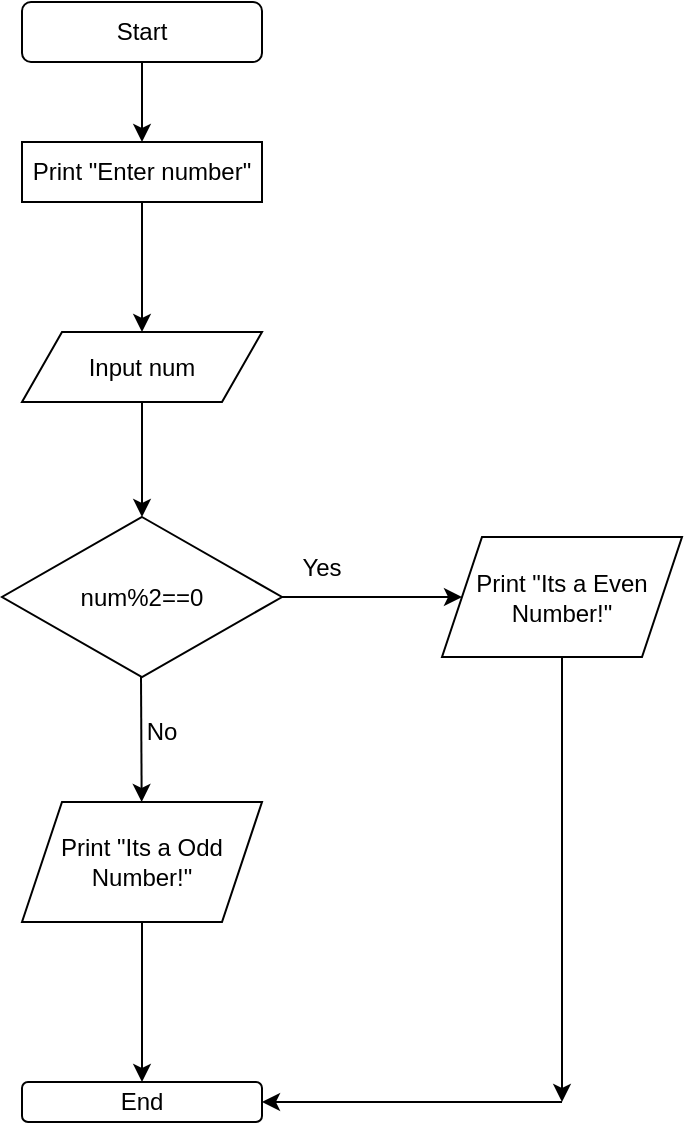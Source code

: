 <mxfile version="22.1.3" type="github">
  <diagram name="Page-1" id="PLQWS0teqKajwQMi2RkD">
    <mxGraphModel dx="858" dy="631" grid="1" gridSize="10" guides="1" tooltips="1" connect="1" arrows="1" fold="1" page="1" pageScale="1" pageWidth="850" pageHeight="1100" math="0" shadow="0">
      <root>
        <mxCell id="0" />
        <mxCell id="1" parent="0" />
        <mxCell id="5xqxqmqWbQ-hL986rjle-3" value="" style="edgeStyle=orthogonalEdgeStyle;rounded=0;orthogonalLoop=1;jettySize=auto;html=1;" edge="1" parent="1" source="5xqxqmqWbQ-hL986rjle-1">
          <mxGeometry relative="1" as="geometry">
            <mxPoint x="340" y="110" as="targetPoint" />
          </mxGeometry>
        </mxCell>
        <mxCell id="5xqxqmqWbQ-hL986rjle-1" value="Start" style="rounded=1;whiteSpace=wrap;html=1;" vertex="1" parent="1">
          <mxGeometry x="280" y="40" width="120" height="30" as="geometry" />
        </mxCell>
        <mxCell id="5xqxqmqWbQ-hL986rjle-6" value="" style="edgeStyle=orthogonalEdgeStyle;rounded=0;orthogonalLoop=1;jettySize=auto;html=1;" edge="1" parent="1" source="5xqxqmqWbQ-hL986rjle-4" target="5xqxqmqWbQ-hL986rjle-5">
          <mxGeometry relative="1" as="geometry" />
        </mxCell>
        <mxCell id="5xqxqmqWbQ-hL986rjle-4" value="Print &quot;Enter number&quot;" style="rounded=0;whiteSpace=wrap;html=1;" vertex="1" parent="1">
          <mxGeometry x="280" y="110" width="120" height="30" as="geometry" />
        </mxCell>
        <mxCell id="5xqxqmqWbQ-hL986rjle-8" value="" style="edgeStyle=orthogonalEdgeStyle;rounded=0;orthogonalLoop=1;jettySize=auto;html=1;" edge="1" parent="1" source="5xqxqmqWbQ-hL986rjle-5" target="5xqxqmqWbQ-hL986rjle-7">
          <mxGeometry relative="1" as="geometry" />
        </mxCell>
        <mxCell id="5xqxqmqWbQ-hL986rjle-5" value="Input num" style="shape=parallelogram;perimeter=parallelogramPerimeter;whiteSpace=wrap;html=1;fixedSize=1;rounded=0;" vertex="1" parent="1">
          <mxGeometry x="280" y="205" width="120" height="35" as="geometry" />
        </mxCell>
        <mxCell id="5xqxqmqWbQ-hL986rjle-7" value="num%2==0" style="rhombus;whiteSpace=wrap;html=1;rounded=0;" vertex="1" parent="1">
          <mxGeometry x="270" y="297.5" width="140" height="80" as="geometry" />
        </mxCell>
        <mxCell id="5xqxqmqWbQ-hL986rjle-24" value="" style="edgeStyle=orthogonalEdgeStyle;rounded=0;orthogonalLoop=1;jettySize=auto;html=1;" edge="1" parent="1" source="5xqxqmqWbQ-hL986rjle-11">
          <mxGeometry relative="1" as="geometry">
            <mxPoint x="550" y="590" as="targetPoint" />
          </mxGeometry>
        </mxCell>
        <mxCell id="5xqxqmqWbQ-hL986rjle-11" value="Print &quot;Its a Even Number!&quot;" style="shape=parallelogram;perimeter=parallelogramPerimeter;whiteSpace=wrap;html=1;fixedSize=1;" vertex="1" parent="1">
          <mxGeometry x="490" y="307.5" width="120" height="60" as="geometry" />
        </mxCell>
        <mxCell id="5xqxqmqWbQ-hL986rjle-13" value="Yes" style="text;html=1;strokeColor=none;fillColor=none;align=center;verticalAlign=middle;whiteSpace=wrap;rounded=0;" vertex="1" parent="1">
          <mxGeometry x="400" y="307.5" width="60" height="30" as="geometry" />
        </mxCell>
        <mxCell id="5xqxqmqWbQ-hL986rjle-14" value="" style="endArrow=classic;html=1;rounded=0;" edge="1" parent="1" target="5xqxqmqWbQ-hL986rjle-15">
          <mxGeometry width="50" height="50" relative="1" as="geometry">
            <mxPoint x="339.5" y="377.5" as="sourcePoint" />
            <mxPoint x="339.5" y="447.5" as="targetPoint" />
          </mxGeometry>
        </mxCell>
        <mxCell id="5xqxqmqWbQ-hL986rjle-21" value="" style="edgeStyle=orthogonalEdgeStyle;rounded=0;orthogonalLoop=1;jettySize=auto;html=1;" edge="1" parent="1" source="5xqxqmqWbQ-hL986rjle-15">
          <mxGeometry relative="1" as="geometry">
            <mxPoint x="340" y="580" as="targetPoint" />
          </mxGeometry>
        </mxCell>
        <mxCell id="5xqxqmqWbQ-hL986rjle-15" value="Print &quot;Its a Odd Number!&quot;" style="shape=parallelogram;perimeter=parallelogramPerimeter;whiteSpace=wrap;html=1;fixedSize=1;" vertex="1" parent="1">
          <mxGeometry x="280" y="440" width="120" height="60" as="geometry" />
        </mxCell>
        <mxCell id="5xqxqmqWbQ-hL986rjle-16" value="No" style="text;html=1;strokeColor=none;fillColor=none;align=center;verticalAlign=middle;whiteSpace=wrap;rounded=0;" vertex="1" parent="1">
          <mxGeometry x="320" y="390" width="60" height="30" as="geometry" />
        </mxCell>
        <mxCell id="5xqxqmqWbQ-hL986rjle-22" value="End" style="rounded=1;whiteSpace=wrap;html=1;" vertex="1" parent="1">
          <mxGeometry x="280" y="580" width="120" height="20" as="geometry" />
        </mxCell>
        <mxCell id="5xqxqmqWbQ-hL986rjle-25" value="" style="endArrow=classic;html=1;rounded=0;entryX=1;entryY=0.5;entryDx=0;entryDy=0;" edge="1" parent="1" target="5xqxqmqWbQ-hL986rjle-22">
          <mxGeometry width="50" height="50" relative="1" as="geometry">
            <mxPoint x="550" y="590" as="sourcePoint" />
            <mxPoint x="410" y="590" as="targetPoint" />
          </mxGeometry>
        </mxCell>
        <mxCell id="5xqxqmqWbQ-hL986rjle-26" value="" style="endArrow=classic;html=1;rounded=0;entryX=0;entryY=0.5;entryDx=0;entryDy=0;" edge="1" parent="1" target="5xqxqmqWbQ-hL986rjle-11">
          <mxGeometry width="50" height="50" relative="1" as="geometry">
            <mxPoint x="410" y="337.5" as="sourcePoint" />
            <mxPoint x="460" y="287.5" as="targetPoint" />
          </mxGeometry>
        </mxCell>
      </root>
    </mxGraphModel>
  </diagram>
</mxfile>
